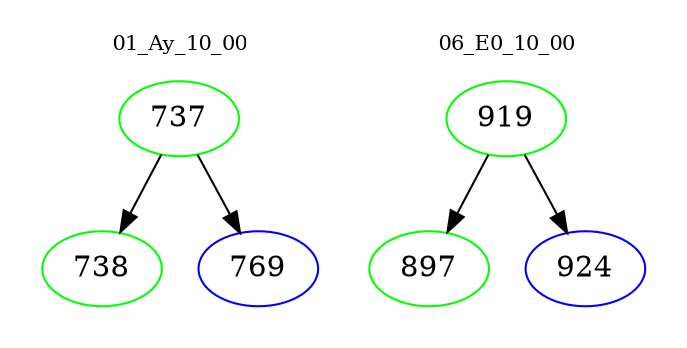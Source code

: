 digraph{
subgraph cluster_0 {
color = white
label = "01_Ay_10_00";
fontsize=10;
T0_737 [label="737", color="green"]
T0_737 -> T0_738 [color="black"]
T0_738 [label="738", color="green"]
T0_737 -> T0_769 [color="black"]
T0_769 [label="769", color="blue"]
}
subgraph cluster_1 {
color = white
label = "06_E0_10_00";
fontsize=10;
T1_919 [label="919", color="green"]
T1_919 -> T1_897 [color="black"]
T1_897 [label="897", color="green"]
T1_919 -> T1_924 [color="black"]
T1_924 [label="924", color="blue"]
}
}
